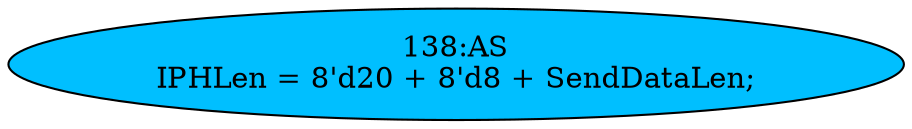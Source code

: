 strict digraph "" {
	node [label="\N"];
	"138:AS"	 [ast="<pyverilog.vparser.ast.Assign object at 0x7f9ff6c6a910>",
		def_var="['IPHLen']",
		fillcolor=deepskyblue,
		label="138:AS
IPHLen = 8'd20 + 8'd8 + SendDataLen;",
		statements="[]",
		style=filled,
		typ=Assign,
		use_var="['SendDataLen']"];
}
